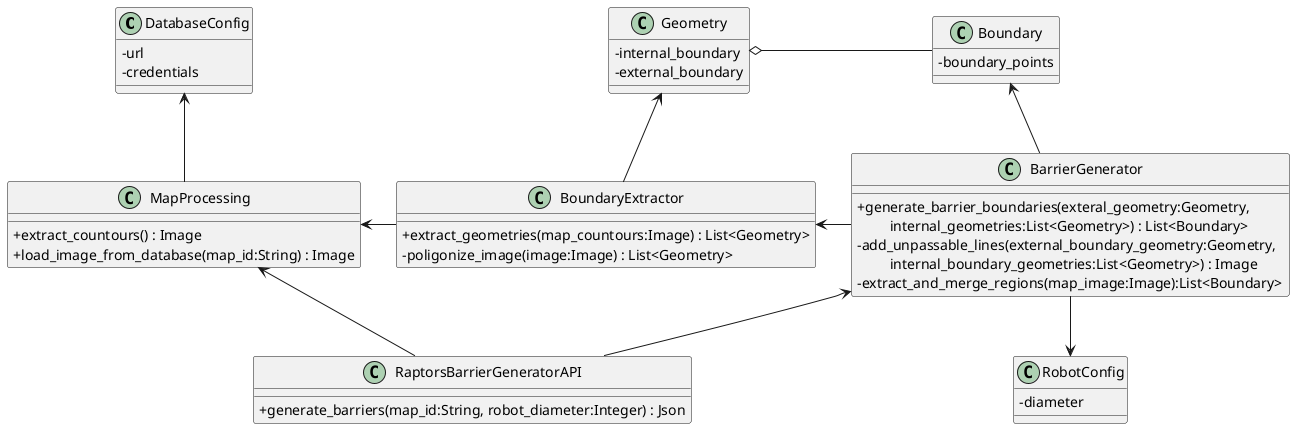 @startuml
skinparam classAttributeIconSize 0
skinparam maxMessageSize 100

class DatabaseConfig {
  -url
  -credentials
}

class MapProcessing {
    +extract_countours() : Image
    +load_image_from_database(map_id:String) : Image
}

class BoundaryExtractor{
    +extract_geometries(map_countours:Image) : List<Geometry>
    -poligonize_image(image:Image) : List<Geometry>
}

class Geometry{
    -internal_boundary
    -external_boundary
}

class Boundary{
    -boundary_points
}

class BarrierGenerator{
    +generate_barrier_boundaries(exteral_geometry:Geometry, \n\t internal_geometries:List<Geometry>) : List<Boundary>
    -add_unpassable_lines(external_boundary_geometry:Geometry,  \n\t internal_boundary_geometries:List<Geometry>) : Image
    -extract_and_merge_regions(map_image:Image):List<Boundary>
}

class RobotConfig{
    -diameter
}

class RaptorsBarrierGeneratorAPI{
    +generate_barriers(map_id:String, robot_diameter:Integer) : Json
}


DatabaseConfig <-- MapProcessing
MapProcessing <- BoundaryExtractor
Geometry <-- BoundaryExtractor
BoundaryExtractor <- BarrierGenerator
Boundary <-- BarrierGenerator
Geometry o- Boundary
BarrierGenerator --> RobotConfig
BarrierGenerator <-- RaptorsBarrierGeneratorAPI
MapProcessing <-- RaptorsBarrierGeneratorAPI


@enduml